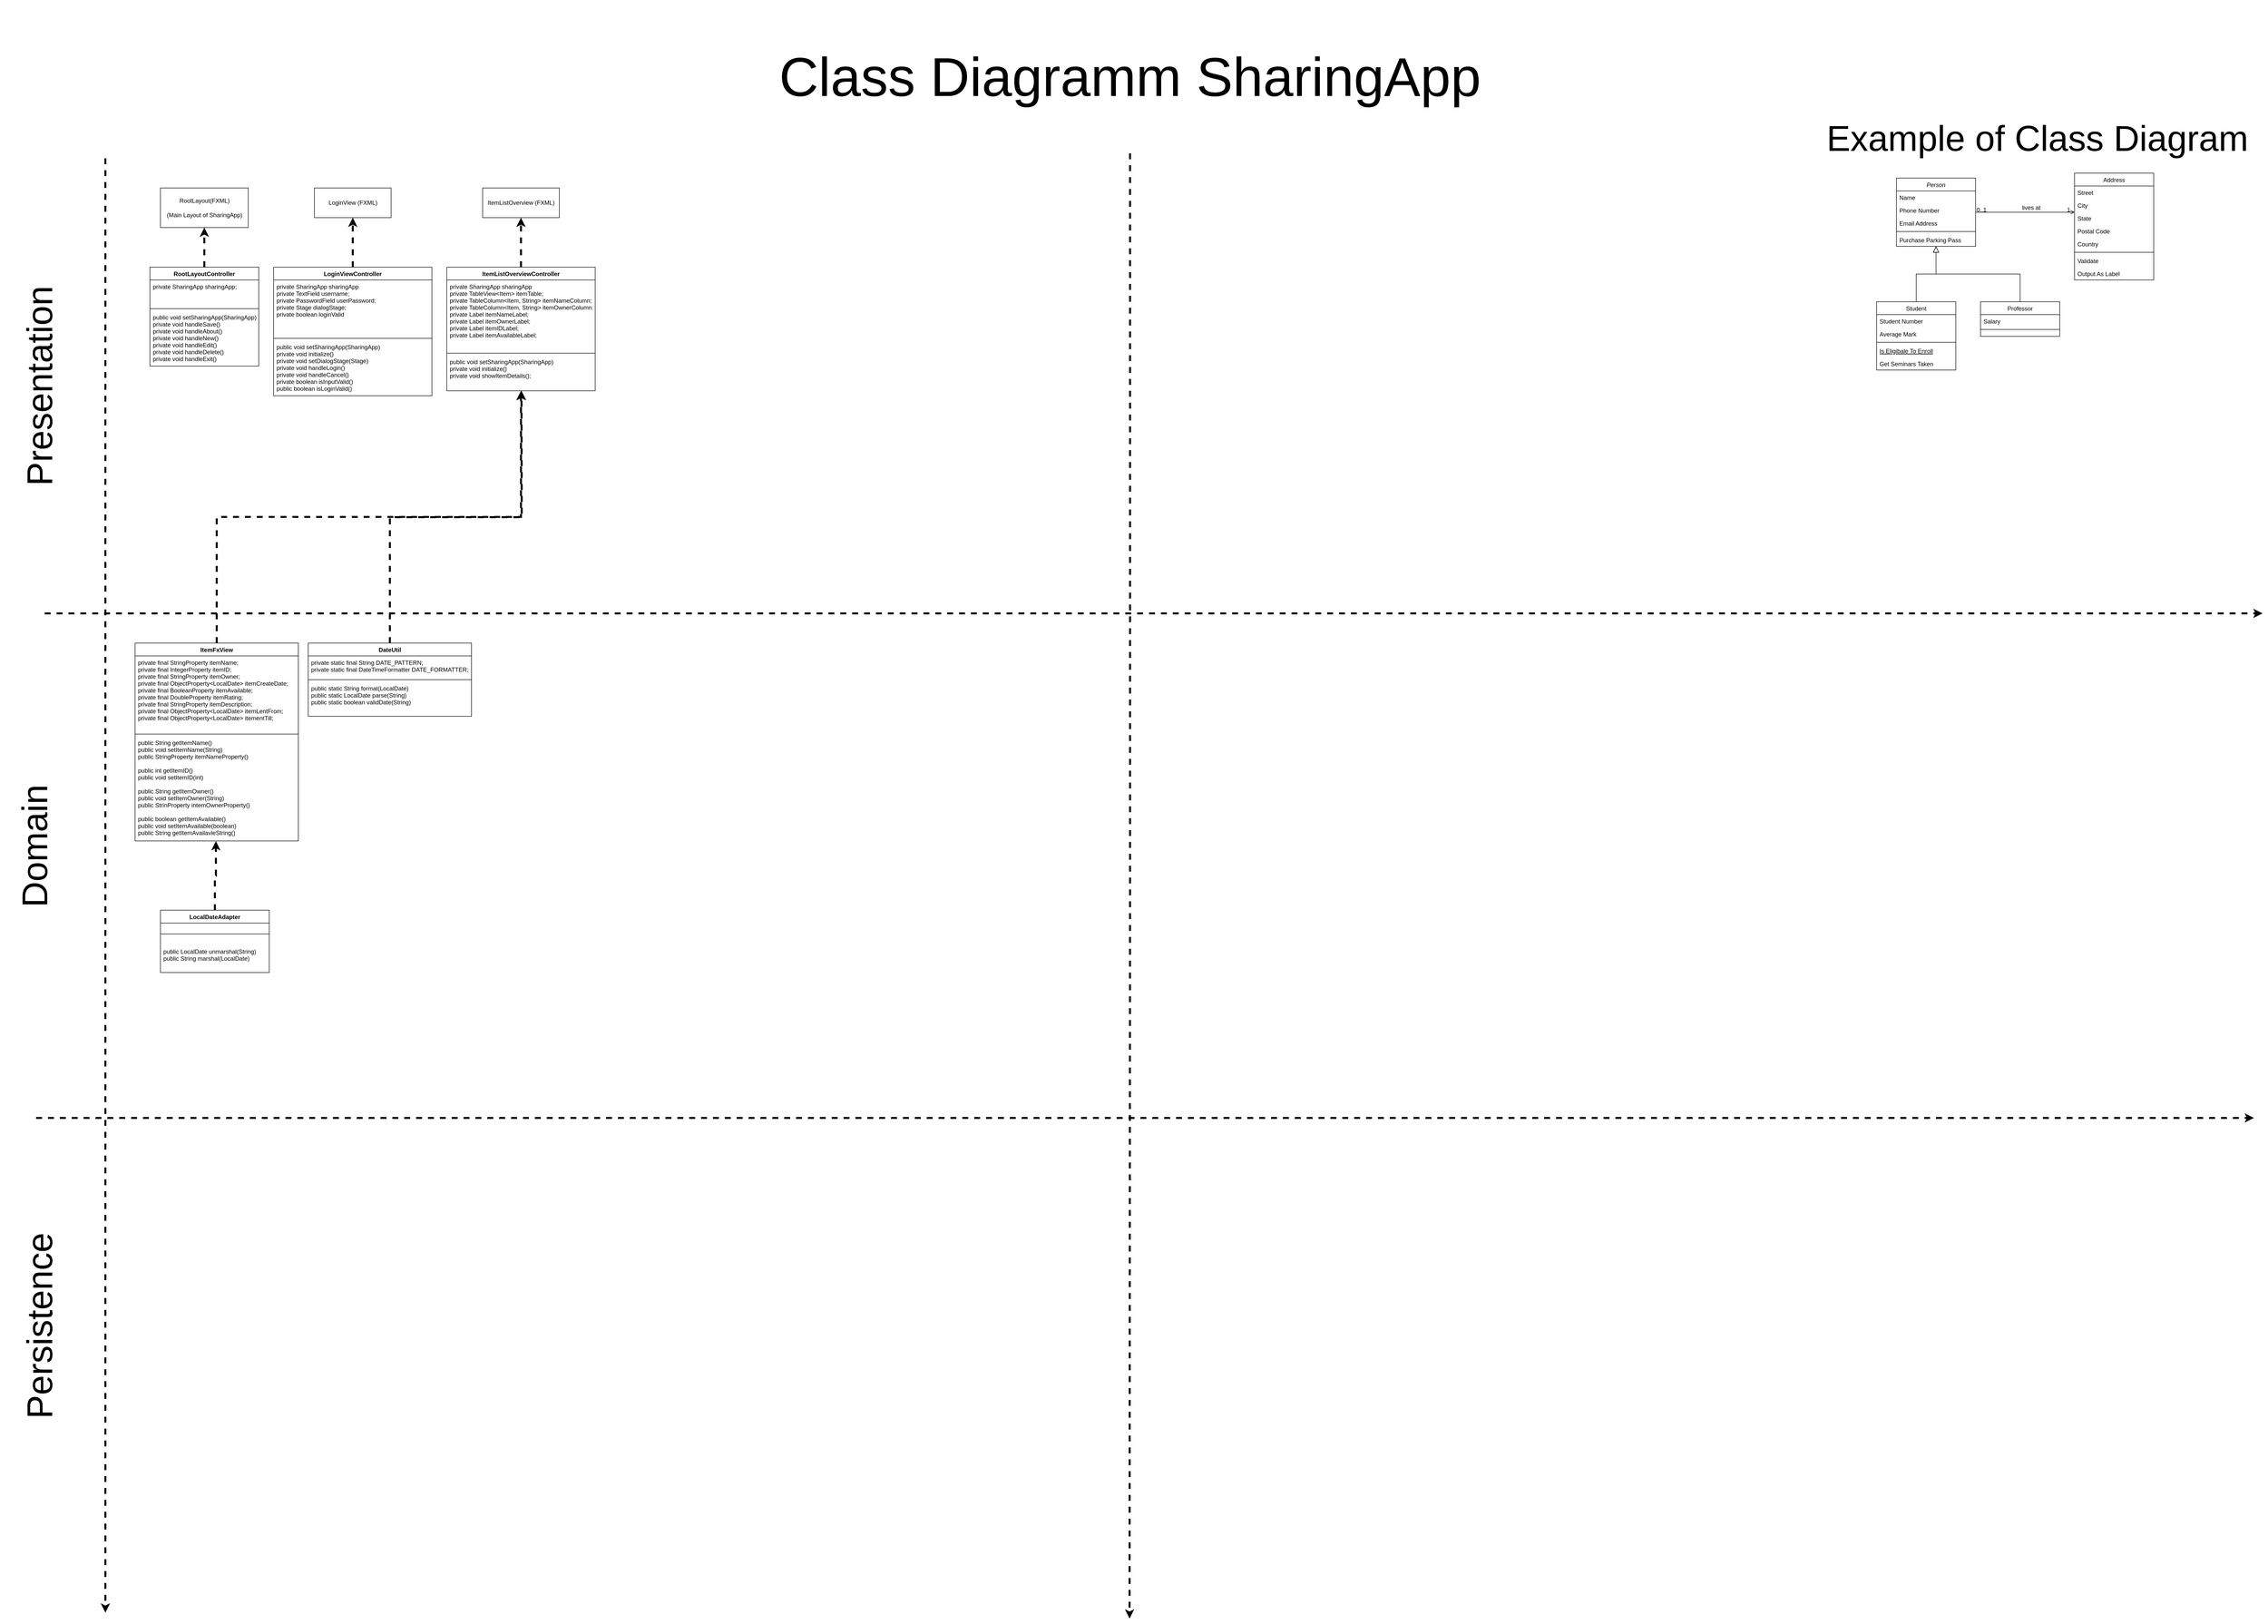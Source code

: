 <mxfile version="13.10.9" type="github">
  <diagram id="C5RBs43oDa-KdzZeNtuy" name="Page-1">
    <mxGraphModel dx="2844" dy="1766" grid="1" gridSize="10" guides="1" tooltips="1" connect="1" arrows="1" fold="1" page="1" pageScale="1" pageWidth="4681" pageHeight="3300" math="0" shadow="0">
      <root>
        <mxCell id="WIyWlLk6GJQsqaUBKTNV-0" />
        <mxCell id="WIyWlLk6GJQsqaUBKTNV-1" parent="WIyWlLk6GJQsqaUBKTNV-0" />
        <mxCell id="zkfFHV4jXpPFQw0GAbJ--0" value="Person" style="swimlane;fontStyle=2;align=center;verticalAlign=top;childLayout=stackLayout;horizontal=1;startSize=26;horizontalStack=0;resizeParent=1;resizeLast=0;collapsible=1;marginBottom=0;rounded=0;shadow=0;strokeWidth=1;" parent="WIyWlLk6GJQsqaUBKTNV-1" vertex="1">
          <mxGeometry x="3890" y="360" width="160" height="138" as="geometry">
            <mxRectangle x="230" y="140" width="160" height="26" as="alternateBounds" />
          </mxGeometry>
        </mxCell>
        <mxCell id="zkfFHV4jXpPFQw0GAbJ--1" value="Name" style="text;align=left;verticalAlign=top;spacingLeft=4;spacingRight=4;overflow=hidden;rotatable=0;points=[[0,0.5],[1,0.5]];portConstraint=eastwest;" parent="zkfFHV4jXpPFQw0GAbJ--0" vertex="1">
          <mxGeometry y="26" width="160" height="26" as="geometry" />
        </mxCell>
        <mxCell id="zkfFHV4jXpPFQw0GAbJ--2" value="Phone Number" style="text;align=left;verticalAlign=top;spacingLeft=4;spacingRight=4;overflow=hidden;rotatable=0;points=[[0,0.5],[1,0.5]];portConstraint=eastwest;rounded=0;shadow=0;html=0;" parent="zkfFHV4jXpPFQw0GAbJ--0" vertex="1">
          <mxGeometry y="52" width="160" height="26" as="geometry" />
        </mxCell>
        <mxCell id="zkfFHV4jXpPFQw0GAbJ--3" value="Email Address" style="text;align=left;verticalAlign=top;spacingLeft=4;spacingRight=4;overflow=hidden;rotatable=0;points=[[0,0.5],[1,0.5]];portConstraint=eastwest;rounded=0;shadow=0;html=0;" parent="zkfFHV4jXpPFQw0GAbJ--0" vertex="1">
          <mxGeometry y="78" width="160" height="26" as="geometry" />
        </mxCell>
        <mxCell id="zkfFHV4jXpPFQw0GAbJ--4" value="" style="line;html=1;strokeWidth=1;align=left;verticalAlign=middle;spacingTop=-1;spacingLeft=3;spacingRight=3;rotatable=0;labelPosition=right;points=[];portConstraint=eastwest;" parent="zkfFHV4jXpPFQw0GAbJ--0" vertex="1">
          <mxGeometry y="104" width="160" height="8" as="geometry" />
        </mxCell>
        <mxCell id="zkfFHV4jXpPFQw0GAbJ--5" value="Purchase Parking Pass" style="text;align=left;verticalAlign=top;spacingLeft=4;spacingRight=4;overflow=hidden;rotatable=0;points=[[0,0.5],[1,0.5]];portConstraint=eastwest;" parent="zkfFHV4jXpPFQw0GAbJ--0" vertex="1">
          <mxGeometry y="112" width="160" height="26" as="geometry" />
        </mxCell>
        <mxCell id="zkfFHV4jXpPFQw0GAbJ--6" value="Student" style="swimlane;fontStyle=0;align=center;verticalAlign=top;childLayout=stackLayout;horizontal=1;startSize=26;horizontalStack=0;resizeParent=1;resizeLast=0;collapsible=1;marginBottom=0;rounded=0;shadow=0;strokeWidth=1;" parent="WIyWlLk6GJQsqaUBKTNV-1" vertex="1">
          <mxGeometry x="3850" y="610" width="160" height="138" as="geometry">
            <mxRectangle x="130" y="380" width="160" height="26" as="alternateBounds" />
          </mxGeometry>
        </mxCell>
        <mxCell id="zkfFHV4jXpPFQw0GAbJ--7" value="Student Number" style="text;align=left;verticalAlign=top;spacingLeft=4;spacingRight=4;overflow=hidden;rotatable=0;points=[[0,0.5],[1,0.5]];portConstraint=eastwest;" parent="zkfFHV4jXpPFQw0GAbJ--6" vertex="1">
          <mxGeometry y="26" width="160" height="26" as="geometry" />
        </mxCell>
        <mxCell id="zkfFHV4jXpPFQw0GAbJ--8" value="Average Mark" style="text;align=left;verticalAlign=top;spacingLeft=4;spacingRight=4;overflow=hidden;rotatable=0;points=[[0,0.5],[1,0.5]];portConstraint=eastwest;rounded=0;shadow=0;html=0;" parent="zkfFHV4jXpPFQw0GAbJ--6" vertex="1">
          <mxGeometry y="52" width="160" height="26" as="geometry" />
        </mxCell>
        <mxCell id="zkfFHV4jXpPFQw0GAbJ--9" value="" style="line;html=1;strokeWidth=1;align=left;verticalAlign=middle;spacingTop=-1;spacingLeft=3;spacingRight=3;rotatable=0;labelPosition=right;points=[];portConstraint=eastwest;" parent="zkfFHV4jXpPFQw0GAbJ--6" vertex="1">
          <mxGeometry y="78" width="160" height="8" as="geometry" />
        </mxCell>
        <mxCell id="zkfFHV4jXpPFQw0GAbJ--10" value="Is Eligibale To Enroll" style="text;align=left;verticalAlign=top;spacingLeft=4;spacingRight=4;overflow=hidden;rotatable=0;points=[[0,0.5],[1,0.5]];portConstraint=eastwest;fontStyle=4" parent="zkfFHV4jXpPFQw0GAbJ--6" vertex="1">
          <mxGeometry y="86" width="160" height="26" as="geometry" />
        </mxCell>
        <mxCell id="zkfFHV4jXpPFQw0GAbJ--11" value="Get Seminars Taken" style="text;align=left;verticalAlign=top;spacingLeft=4;spacingRight=4;overflow=hidden;rotatable=0;points=[[0,0.5],[1,0.5]];portConstraint=eastwest;" parent="zkfFHV4jXpPFQw0GAbJ--6" vertex="1">
          <mxGeometry y="112" width="160" height="26" as="geometry" />
        </mxCell>
        <mxCell id="zkfFHV4jXpPFQw0GAbJ--12" value="" style="endArrow=block;endSize=10;endFill=0;shadow=0;strokeWidth=1;rounded=0;edgeStyle=elbowEdgeStyle;elbow=vertical;" parent="WIyWlLk6GJQsqaUBKTNV-1" source="zkfFHV4jXpPFQw0GAbJ--6" target="zkfFHV4jXpPFQw0GAbJ--0" edge="1">
          <mxGeometry width="160" relative="1" as="geometry">
            <mxPoint x="2340" y="153" as="sourcePoint" />
            <mxPoint x="2340" y="153" as="targetPoint" />
          </mxGeometry>
        </mxCell>
        <mxCell id="zkfFHV4jXpPFQw0GAbJ--13" value="Professor" style="swimlane;fontStyle=0;align=center;verticalAlign=top;childLayout=stackLayout;horizontal=1;startSize=26;horizontalStack=0;resizeParent=1;resizeLast=0;collapsible=1;marginBottom=0;rounded=0;shadow=0;strokeWidth=1;" parent="WIyWlLk6GJQsqaUBKTNV-1" vertex="1">
          <mxGeometry x="4060" y="610" width="160" height="70" as="geometry">
            <mxRectangle x="340" y="380" width="170" height="26" as="alternateBounds" />
          </mxGeometry>
        </mxCell>
        <mxCell id="zkfFHV4jXpPFQw0GAbJ--14" value="Salary" style="text;align=left;verticalAlign=top;spacingLeft=4;spacingRight=4;overflow=hidden;rotatable=0;points=[[0,0.5],[1,0.5]];portConstraint=eastwest;" parent="zkfFHV4jXpPFQw0GAbJ--13" vertex="1">
          <mxGeometry y="26" width="160" height="26" as="geometry" />
        </mxCell>
        <mxCell id="zkfFHV4jXpPFQw0GAbJ--15" value="" style="line;html=1;strokeWidth=1;align=left;verticalAlign=middle;spacingTop=-1;spacingLeft=3;spacingRight=3;rotatable=0;labelPosition=right;points=[];portConstraint=eastwest;" parent="zkfFHV4jXpPFQw0GAbJ--13" vertex="1">
          <mxGeometry y="52" width="160" height="8" as="geometry" />
        </mxCell>
        <mxCell id="zkfFHV4jXpPFQw0GAbJ--16" value="" style="endArrow=block;endSize=10;endFill=0;shadow=0;strokeWidth=1;rounded=0;edgeStyle=elbowEdgeStyle;elbow=vertical;" parent="WIyWlLk6GJQsqaUBKTNV-1" source="zkfFHV4jXpPFQw0GAbJ--13" target="zkfFHV4jXpPFQw0GAbJ--0" edge="1">
          <mxGeometry width="160" relative="1" as="geometry">
            <mxPoint x="2350" y="323" as="sourcePoint" />
            <mxPoint x="2450" y="221" as="targetPoint" />
          </mxGeometry>
        </mxCell>
        <mxCell id="zkfFHV4jXpPFQw0GAbJ--17" value="Address" style="swimlane;fontStyle=0;align=center;verticalAlign=top;childLayout=stackLayout;horizontal=1;startSize=26;horizontalStack=0;resizeParent=1;resizeLast=0;collapsible=1;marginBottom=0;rounded=0;shadow=0;strokeWidth=1;" parent="WIyWlLk6GJQsqaUBKTNV-1" vertex="1">
          <mxGeometry x="4250" y="350" width="160" height="216" as="geometry">
            <mxRectangle x="550" y="140" width="160" height="26" as="alternateBounds" />
          </mxGeometry>
        </mxCell>
        <mxCell id="zkfFHV4jXpPFQw0GAbJ--18" value="Street" style="text;align=left;verticalAlign=top;spacingLeft=4;spacingRight=4;overflow=hidden;rotatable=0;points=[[0,0.5],[1,0.5]];portConstraint=eastwest;" parent="zkfFHV4jXpPFQw0GAbJ--17" vertex="1">
          <mxGeometry y="26" width="160" height="26" as="geometry" />
        </mxCell>
        <mxCell id="zkfFHV4jXpPFQw0GAbJ--19" value="City" style="text;align=left;verticalAlign=top;spacingLeft=4;spacingRight=4;overflow=hidden;rotatable=0;points=[[0,0.5],[1,0.5]];portConstraint=eastwest;rounded=0;shadow=0;html=0;" parent="zkfFHV4jXpPFQw0GAbJ--17" vertex="1">
          <mxGeometry y="52" width="160" height="26" as="geometry" />
        </mxCell>
        <mxCell id="zkfFHV4jXpPFQw0GAbJ--20" value="State" style="text;align=left;verticalAlign=top;spacingLeft=4;spacingRight=4;overflow=hidden;rotatable=0;points=[[0,0.5],[1,0.5]];portConstraint=eastwest;rounded=0;shadow=0;html=0;" parent="zkfFHV4jXpPFQw0GAbJ--17" vertex="1">
          <mxGeometry y="78" width="160" height="26" as="geometry" />
        </mxCell>
        <mxCell id="zkfFHV4jXpPFQw0GAbJ--21" value="Postal Code" style="text;align=left;verticalAlign=top;spacingLeft=4;spacingRight=4;overflow=hidden;rotatable=0;points=[[0,0.5],[1,0.5]];portConstraint=eastwest;rounded=0;shadow=0;html=0;" parent="zkfFHV4jXpPFQw0GAbJ--17" vertex="1">
          <mxGeometry y="104" width="160" height="26" as="geometry" />
        </mxCell>
        <mxCell id="zkfFHV4jXpPFQw0GAbJ--22" value="Country" style="text;align=left;verticalAlign=top;spacingLeft=4;spacingRight=4;overflow=hidden;rotatable=0;points=[[0,0.5],[1,0.5]];portConstraint=eastwest;rounded=0;shadow=0;html=0;" parent="zkfFHV4jXpPFQw0GAbJ--17" vertex="1">
          <mxGeometry y="130" width="160" height="26" as="geometry" />
        </mxCell>
        <mxCell id="zkfFHV4jXpPFQw0GAbJ--23" value="" style="line;html=1;strokeWidth=1;align=left;verticalAlign=middle;spacingTop=-1;spacingLeft=3;spacingRight=3;rotatable=0;labelPosition=right;points=[];portConstraint=eastwest;" parent="zkfFHV4jXpPFQw0GAbJ--17" vertex="1">
          <mxGeometry y="156" width="160" height="8" as="geometry" />
        </mxCell>
        <mxCell id="zkfFHV4jXpPFQw0GAbJ--24" value="Validate" style="text;align=left;verticalAlign=top;spacingLeft=4;spacingRight=4;overflow=hidden;rotatable=0;points=[[0,0.5],[1,0.5]];portConstraint=eastwest;" parent="zkfFHV4jXpPFQw0GAbJ--17" vertex="1">
          <mxGeometry y="164" width="160" height="26" as="geometry" />
        </mxCell>
        <mxCell id="zkfFHV4jXpPFQw0GAbJ--25" value="Output As Label" style="text;align=left;verticalAlign=top;spacingLeft=4;spacingRight=4;overflow=hidden;rotatable=0;points=[[0,0.5],[1,0.5]];portConstraint=eastwest;" parent="zkfFHV4jXpPFQw0GAbJ--17" vertex="1">
          <mxGeometry y="190" width="160" height="26" as="geometry" />
        </mxCell>
        <mxCell id="zkfFHV4jXpPFQw0GAbJ--26" value="" style="endArrow=open;shadow=0;strokeWidth=1;rounded=0;endFill=1;edgeStyle=elbowEdgeStyle;elbow=vertical;" parent="WIyWlLk6GJQsqaUBKTNV-1" source="zkfFHV4jXpPFQw0GAbJ--0" target="zkfFHV4jXpPFQw0GAbJ--17" edge="1">
          <mxGeometry x="0.5" y="41" relative="1" as="geometry">
            <mxPoint x="2520" y="142" as="sourcePoint" />
            <mxPoint x="2680" y="142" as="targetPoint" />
            <mxPoint x="-40" y="32" as="offset" />
          </mxGeometry>
        </mxCell>
        <mxCell id="zkfFHV4jXpPFQw0GAbJ--27" value="0..1" style="resizable=0;align=left;verticalAlign=bottom;labelBackgroundColor=none;fontSize=12;" parent="zkfFHV4jXpPFQw0GAbJ--26" connectable="0" vertex="1">
          <mxGeometry x="-1" relative="1" as="geometry">
            <mxPoint y="4" as="offset" />
          </mxGeometry>
        </mxCell>
        <mxCell id="zkfFHV4jXpPFQw0GAbJ--28" value="1" style="resizable=0;align=right;verticalAlign=bottom;labelBackgroundColor=none;fontSize=12;" parent="zkfFHV4jXpPFQw0GAbJ--26" connectable="0" vertex="1">
          <mxGeometry x="1" relative="1" as="geometry">
            <mxPoint x="-7" y="4" as="offset" />
          </mxGeometry>
        </mxCell>
        <mxCell id="zkfFHV4jXpPFQw0GAbJ--29" value="lives at" style="text;html=1;resizable=0;points=[];;align=center;verticalAlign=middle;labelBackgroundColor=none;rounded=0;shadow=0;strokeWidth=1;fontSize=12;" parent="zkfFHV4jXpPFQw0GAbJ--26" vertex="1" connectable="0">
          <mxGeometry x="0.5" y="49" relative="1" as="geometry">
            <mxPoint x="-38" y="40" as="offset" />
          </mxGeometry>
        </mxCell>
        <mxCell id="n5gccMW1pTss9SRz3Ln8-4" style="edgeStyle=orthogonalEdgeStyle;rounded=0;orthogonalLoop=1;jettySize=auto;html=1;exitX=0.5;exitY=1;exitDx=0;exitDy=0;dashed=1;strokeWidth=4;" parent="WIyWlLk6GJQsqaUBKTNV-1" source="n5gccMW1pTss9SRz3Ln8-2" edge="1">
          <mxGeometry relative="1" as="geometry">
            <mxPoint x="2340" y="3272" as="targetPoint" />
          </mxGeometry>
        </mxCell>
        <mxCell id="n5gccMW1pTss9SRz3Ln8-2" value="&lt;font style=&quot;font-size: 110px&quot;&gt;Class Diagramm SharingApp&lt;/font&gt;" style="text;html=1;strokeColor=none;fillColor=none;align=center;verticalAlign=middle;whiteSpace=wrap;rounded=0;" parent="WIyWlLk6GJQsqaUBKTNV-1" vertex="1">
          <mxGeometry x="1531" width="1620" height="310" as="geometry" />
        </mxCell>
        <mxCell id="n5gccMW1pTss9SRz3Ln8-5" style="edgeStyle=orthogonalEdgeStyle;rounded=0;orthogonalLoop=1;jettySize=auto;html=1;dashed=1;strokeWidth=4;" parent="WIyWlLk6GJQsqaUBKTNV-1" edge="1">
          <mxGeometry relative="1" as="geometry">
            <mxPoint x="270" y="3260" as="targetPoint" />
            <mxPoint x="270" y="320" as="sourcePoint" />
          </mxGeometry>
        </mxCell>
        <mxCell id="n5gccMW1pTss9SRz3Ln8-6" value="&lt;div style=&quot;font-size: 72px&quot;&gt;&lt;font style=&quot;font-size: 72px&quot;&gt;Presentation&lt;/font&gt;&lt;/div&gt;" style="text;html=1;strokeColor=none;fillColor=none;align=center;verticalAlign=middle;whiteSpace=wrap;rounded=0;rotation=-90;" parent="WIyWlLk6GJQsqaUBKTNV-1" vertex="1">
          <mxGeometry x="-190" y="710" width="655" height="140" as="geometry" />
        </mxCell>
        <mxCell id="n5gccMW1pTss9SRz3Ln8-7" value="&lt;font style=&quot;font-size: 72px&quot;&gt;Domain&lt;/font&gt;" style="text;html=1;strokeColor=none;fillColor=none;align=center;verticalAlign=middle;whiteSpace=wrap;rounded=0;rotation=-90;" parent="WIyWlLk6GJQsqaUBKTNV-1" vertex="1">
          <mxGeometry x="-200" y="1640" width="655" height="140" as="geometry" />
        </mxCell>
        <mxCell id="n5gccMW1pTss9SRz3Ln8-8" value="&lt;font style=&quot;font-size: 72px&quot;&gt;Persistence&lt;/font&gt;" style="text;html=1;strokeColor=none;fillColor=none;align=center;verticalAlign=middle;whiteSpace=wrap;rounded=0;rotation=-90;" parent="WIyWlLk6GJQsqaUBKTNV-1" vertex="1">
          <mxGeometry x="-190" y="2610" width="655" height="140" as="geometry" />
        </mxCell>
        <mxCell id="n5gccMW1pTss9SRz3Ln8-10" style="edgeStyle=orthogonalEdgeStyle;rounded=0;orthogonalLoop=1;jettySize=auto;html=1;exitX=0.5;exitY=1;exitDx=0;exitDy=0;dashed=1;strokeWidth=4;" parent="WIyWlLk6GJQsqaUBKTNV-1" edge="1">
          <mxGeometry relative="1" as="geometry">
            <mxPoint x="4630" y="1240" as="targetPoint" />
            <mxPoint x="147.4" y="1240" as="sourcePoint" />
          </mxGeometry>
        </mxCell>
        <mxCell id="n5gccMW1pTss9SRz3Ln8-11" style="edgeStyle=orthogonalEdgeStyle;rounded=0;orthogonalLoop=1;jettySize=auto;html=1;exitX=0.5;exitY=1;exitDx=0;exitDy=0;dashed=1;strokeWidth=4;" parent="WIyWlLk6GJQsqaUBKTNV-1" edge="1">
          <mxGeometry relative="1" as="geometry">
            <mxPoint x="4612.6" y="2260" as="targetPoint" />
            <mxPoint x="130.0" y="2260" as="sourcePoint" />
          </mxGeometry>
        </mxCell>
        <mxCell id="n5gccMW1pTss9SRz3Ln8-21" style="edgeStyle=orthogonalEdgeStyle;rounded=0;orthogonalLoop=1;jettySize=auto;html=1;entryX=0.5;entryY=1;entryDx=0;entryDy=0;dashed=1;strokeWidth=4;" parent="WIyWlLk6GJQsqaUBKTNV-1" source="n5gccMW1pTss9SRz3Ln8-16" target="n5gccMW1pTss9SRz3Ln8-20" edge="1">
          <mxGeometry relative="1" as="geometry" />
        </mxCell>
        <mxCell id="n5gccMW1pTss9SRz3Ln8-16" value="LoginViewController" style="swimlane;fontStyle=1;align=center;verticalAlign=top;childLayout=stackLayout;horizontal=1;startSize=26;horizontalStack=0;resizeParent=1;resizeParentMax=0;resizeLast=0;collapsible=1;marginBottom=0;" parent="WIyWlLk6GJQsqaUBKTNV-1" vertex="1">
          <mxGeometry x="610" y="540" width="320" height="260" as="geometry" />
        </mxCell>
        <mxCell id="n5gccMW1pTss9SRz3Ln8-17" value="private SharingApp sharingApp&#xa;private TextField username;&#xa;private PasswordField userPassword;&#xa;private Stage dialogStage;&#xa;private boolean loginValid&#xa;" style="text;strokeColor=none;fillColor=none;align=left;verticalAlign=top;spacingLeft=4;spacingRight=4;overflow=hidden;rotatable=0;points=[[0,0.5],[1,0.5]];portConstraint=eastwest;" parent="n5gccMW1pTss9SRz3Ln8-16" vertex="1">
          <mxGeometry y="26" width="320" height="114" as="geometry" />
        </mxCell>
        <mxCell id="n5gccMW1pTss9SRz3Ln8-18" value="" style="line;strokeWidth=1;fillColor=none;align=left;verticalAlign=middle;spacingTop=-1;spacingLeft=3;spacingRight=3;rotatable=0;labelPosition=right;points=[];portConstraint=eastwest;" parent="n5gccMW1pTss9SRz3Ln8-16" vertex="1">
          <mxGeometry y="140" width="320" height="8" as="geometry" />
        </mxCell>
        <mxCell id="n5gccMW1pTss9SRz3Ln8-19" value="public void setSharingApp(SharingApp)&#xa;private void initialize()&#xa;private void setDialogStage(Stage)&#xa;private void handleLogin()&#xa;private void handleCancel()&#xa;private boolean isInputValid()&#xa;public boolean isLoginValid()&#xa;" style="text;strokeColor=none;fillColor=none;align=left;verticalAlign=top;spacingLeft=4;spacingRight=4;overflow=hidden;rotatable=0;points=[[0,0.5],[1,0.5]];portConstraint=eastwest;" parent="n5gccMW1pTss9SRz3Ln8-16" vertex="1">
          <mxGeometry y="148" width="320" height="112" as="geometry" />
        </mxCell>
        <mxCell id="n5gccMW1pTss9SRz3Ln8-20" value="LoginView (FXML)" style="html=1;" parent="WIyWlLk6GJQsqaUBKTNV-1" vertex="1">
          <mxGeometry x="692.5" y="380" width="155" height="60" as="geometry" />
        </mxCell>
        <mxCell id="n5gccMW1pTss9SRz3Ln8-27" style="edgeStyle=orthogonalEdgeStyle;rounded=0;orthogonalLoop=1;jettySize=auto;html=1;entryX=0.5;entryY=1;entryDx=0;entryDy=0;dashed=1;strokeWidth=4;" parent="WIyWlLk6GJQsqaUBKTNV-1" source="n5gccMW1pTss9SRz3Ln8-22" target="n5gccMW1pTss9SRz3Ln8-26" edge="1">
          <mxGeometry relative="1" as="geometry" />
        </mxCell>
        <mxCell id="n5gccMW1pTss9SRz3Ln8-22" value="RootLayoutController" style="swimlane;fontStyle=1;align=center;verticalAlign=top;childLayout=stackLayout;horizontal=1;startSize=26;horizontalStack=0;resizeParent=1;resizeParentMax=0;resizeLast=0;collapsible=1;marginBottom=0;" parent="WIyWlLk6GJQsqaUBKTNV-1" vertex="1">
          <mxGeometry x="360" y="540" width="220" height="200" as="geometry" />
        </mxCell>
        <mxCell id="n5gccMW1pTss9SRz3Ln8-23" value="private SharingApp sharingApp;" style="text;strokeColor=none;fillColor=none;align=left;verticalAlign=top;spacingLeft=4;spacingRight=4;overflow=hidden;rotatable=0;points=[[0,0.5],[1,0.5]];portConstraint=eastwest;" parent="n5gccMW1pTss9SRz3Ln8-22" vertex="1">
          <mxGeometry y="26" width="220" height="54" as="geometry" />
        </mxCell>
        <mxCell id="n5gccMW1pTss9SRz3Ln8-24" value="" style="line;strokeWidth=1;fillColor=none;align=left;verticalAlign=middle;spacingTop=-1;spacingLeft=3;spacingRight=3;rotatable=0;labelPosition=right;points=[];portConstraint=eastwest;" parent="n5gccMW1pTss9SRz3Ln8-22" vertex="1">
          <mxGeometry y="80" width="220" height="8" as="geometry" />
        </mxCell>
        <mxCell id="n5gccMW1pTss9SRz3Ln8-25" value="public void setSharingApp(SharingApp)&#xa;private void handleSave()&#xa;private void handleAbout()&#xa;private void handleNew()&#xa;private void handleEdit()&#xa;private void handleDelete()&#xa;private void handleExit()&#xa;" style="text;strokeColor=none;fillColor=none;align=left;verticalAlign=top;spacingLeft=4;spacingRight=4;overflow=hidden;rotatable=0;points=[[0,0.5],[1,0.5]];portConstraint=eastwest;" parent="n5gccMW1pTss9SRz3Ln8-22" vertex="1">
          <mxGeometry y="88" width="220" height="112" as="geometry" />
        </mxCell>
        <mxCell id="n5gccMW1pTss9SRz3Ln8-26" value="&lt;div&gt;RootLayout(FXML)&lt;/div&gt;&lt;div&gt;&lt;br&gt;&lt;/div&gt;(Main Layout of SharingApp)" style="html=1;" parent="WIyWlLk6GJQsqaUBKTNV-1" vertex="1">
          <mxGeometry x="381.25" y="380" width="177.5" height="80" as="geometry" />
        </mxCell>
        <mxCell id="n5gccMW1pTss9SRz3Ln8-28" value="&lt;font style=&quot;font-size: 72px&quot;&gt;Example of Class Diagram&lt;/font&gt;" style="text;html=1;strokeColor=none;fillColor=none;align=center;verticalAlign=middle;whiteSpace=wrap;rounded=0;" parent="WIyWlLk6GJQsqaUBKTNV-1" vertex="1">
          <mxGeometry x="3740" y="270" width="870" height="20" as="geometry" />
        </mxCell>
        <mxCell id="NbHTNahy-XvnpAPskr0h-0" value="ItemListOverview (FXML)" style="html=1;" parent="WIyWlLk6GJQsqaUBKTNV-1" vertex="1">
          <mxGeometry x="1032.5" y="380" width="155" height="60" as="geometry" />
        </mxCell>
        <mxCell id="NbHTNahy-XvnpAPskr0h-7" style="edgeStyle=orthogonalEdgeStyle;rounded=0;orthogonalLoop=1;jettySize=auto;html=1;entryX=0.5;entryY=1;entryDx=0;entryDy=0;dashed=1;strokeWidth=4;" parent="WIyWlLk6GJQsqaUBKTNV-1" source="NbHTNahy-XvnpAPskr0h-1" target="NbHTNahy-XvnpAPskr0h-0" edge="1">
          <mxGeometry relative="1" as="geometry" />
        </mxCell>
        <mxCell id="NbHTNahy-XvnpAPskr0h-1" value="ItemListOverviewController" style="swimlane;fontStyle=1;align=center;verticalAlign=top;childLayout=stackLayout;horizontal=1;startSize=26;horizontalStack=0;resizeParent=1;resizeParentMax=0;resizeLast=0;collapsible=1;marginBottom=0;" parent="WIyWlLk6GJQsqaUBKTNV-1" vertex="1">
          <mxGeometry x="960" y="540" width="300" height="250" as="geometry" />
        </mxCell>
        <mxCell id="NbHTNahy-XvnpAPskr0h-2" value="private SharingApp sharingApp&#xa;private TableView&lt;Item&gt; itemTable;&#xa;private TableColumn&lt;Item, String&gt; itemNameColumn;&#xa;private TableColumn&lt;Item, String&gt; itemOwnerColumn;&#xa;private Label itemNameLabel;&#xa;private Label itemOwnerLabel;&#xa;private Label itemIDLabel;&#xa;private Label itemAvailableLabel;&#xa;" style="text;strokeColor=none;fillColor=none;align=left;verticalAlign=top;spacingLeft=4;spacingRight=4;overflow=hidden;rotatable=0;points=[[0,0.5],[1,0.5]];portConstraint=eastwest;" parent="NbHTNahy-XvnpAPskr0h-1" vertex="1">
          <mxGeometry y="26" width="300" height="144" as="geometry" />
        </mxCell>
        <mxCell id="NbHTNahy-XvnpAPskr0h-3" value="" style="line;strokeWidth=1;fillColor=none;align=left;verticalAlign=middle;spacingTop=-1;spacingLeft=3;spacingRight=3;rotatable=0;labelPosition=right;points=[];portConstraint=eastwest;" parent="NbHTNahy-XvnpAPskr0h-1" vertex="1">
          <mxGeometry y="170" width="300" height="8" as="geometry" />
        </mxCell>
        <mxCell id="NbHTNahy-XvnpAPskr0h-4" value="public void setSharingApp(SharingApp)&#xa;private void initialize()&#xa;private void showItemDetails();&#xa;" style="text;strokeColor=none;fillColor=none;align=left;verticalAlign=top;spacingLeft=4;spacingRight=4;overflow=hidden;rotatable=0;points=[[0,0.5],[1,0.5]];portConstraint=eastwest;" parent="NbHTNahy-XvnpAPskr0h-1" vertex="1">
          <mxGeometry y="178" width="300" height="72" as="geometry" />
        </mxCell>
        <mxCell id="NbHTNahy-XvnpAPskr0h-13" style="edgeStyle=orthogonalEdgeStyle;rounded=0;orthogonalLoop=1;jettySize=auto;html=1;entryX=0.5;entryY=1;entryDx=0;entryDy=0;entryPerimeter=0;dashed=1;strokeColor=#000000;strokeWidth=4;" parent="WIyWlLk6GJQsqaUBKTNV-1" source="NbHTNahy-XvnpAPskr0h-8" target="NbHTNahy-XvnpAPskr0h-4" edge="1">
          <mxGeometry relative="1" as="geometry" />
        </mxCell>
        <mxCell id="NbHTNahy-XvnpAPskr0h-8" value="ItemFxView" style="swimlane;fontStyle=1;align=center;verticalAlign=top;childLayout=stackLayout;horizontal=1;startSize=26;horizontalStack=0;resizeParent=1;resizeParentMax=0;resizeLast=0;collapsible=1;marginBottom=0;" parent="WIyWlLk6GJQsqaUBKTNV-1" vertex="1">
          <mxGeometry x="330" y="1300" width="330" height="400" as="geometry" />
        </mxCell>
        <mxCell id="NbHTNahy-XvnpAPskr0h-9" value="private final StringProperty itemName;&#xa;private final IntegerProperty itemID;&#xa;private final StringProperty itemOwner;&#xa;private final ObjectProperty&lt;LocalDate&gt; itemCreateDate;&#xa;private final BooleanProperty itemAvailable;&#xa;private final DoubleProperty itemRating;&#xa;private final StringProperty itemDescription;&#xa;private final ObjectProperty&lt;LocalDate&gt; itemLentFrom;&#xa;private final ObjectProperty&lt;LocalDate&gt; itementTill;&#xa;&#xa;&#xa;" style="text;strokeColor=none;fillColor=none;align=left;verticalAlign=top;spacingLeft=4;spacingRight=4;overflow=hidden;rotatable=0;points=[[0,0.5],[1,0.5]];portConstraint=eastwest;" parent="NbHTNahy-XvnpAPskr0h-8" vertex="1">
          <mxGeometry y="26" width="330" height="154" as="geometry" />
        </mxCell>
        <mxCell id="NbHTNahy-XvnpAPskr0h-10" value="" style="line;strokeWidth=1;fillColor=none;align=left;verticalAlign=middle;spacingTop=-1;spacingLeft=3;spacingRight=3;rotatable=0;labelPosition=right;points=[];portConstraint=eastwest;" parent="NbHTNahy-XvnpAPskr0h-8" vertex="1">
          <mxGeometry y="180" width="330" height="8" as="geometry" />
        </mxCell>
        <mxCell id="NbHTNahy-XvnpAPskr0h-11" value="public String getItemName()&#xa;public void setItemName(String)&#xa;public StringProperty itemNameProperty()&#xa;&#xa;public int getItemID()&#xa;public void setItemID(int)&#xa;&#xa;public String getItemOwner()&#xa;public void setItemOwner(String)&#xa;public StrinProperty intemOwnerProperty()&#xa;&#xa;public boolean getItemAvailable()&#xa;public void setItemAvailable(boolean)&#xa;public String getItemAvailavleString()&#xa;" style="text;strokeColor=none;fillColor=none;align=left;verticalAlign=top;spacingLeft=4;spacingRight=4;overflow=hidden;rotatable=0;points=[[0,0.5],[1,0.5]];portConstraint=eastwest;" parent="NbHTNahy-XvnpAPskr0h-8" vertex="1">
          <mxGeometry y="188" width="330" height="212" as="geometry" />
        </mxCell>
        <mxCell id="7Ww949HbS-oUmsPyWldI-4" style="edgeStyle=orthogonalEdgeStyle;rounded=0;orthogonalLoop=1;jettySize=auto;html=1;entryX=0.495;entryY=1.002;entryDx=0;entryDy=0;entryPerimeter=0;strokeWidth=4;dashed=1;" edge="1" parent="WIyWlLk6GJQsqaUBKTNV-1" source="7Ww949HbS-oUmsPyWldI-0" target="NbHTNahy-XvnpAPskr0h-11">
          <mxGeometry relative="1" as="geometry" />
        </mxCell>
        <mxCell id="7Ww949HbS-oUmsPyWldI-0" value="LocalDateAdapter" style="swimlane;fontStyle=1;align=center;verticalAlign=top;childLayout=stackLayout;horizontal=1;startSize=26;horizontalStack=0;resizeParent=1;resizeParentMax=0;resizeLast=0;collapsible=1;marginBottom=0;" vertex="1" parent="WIyWlLk6GJQsqaUBKTNV-1">
          <mxGeometry x="381.25" y="1840" width="220" height="126" as="geometry" />
        </mxCell>
        <mxCell id="7Ww949HbS-oUmsPyWldI-2" value="" style="line;strokeWidth=1;fillColor=none;align=left;verticalAlign=middle;spacingTop=-1;spacingLeft=3;spacingRight=3;rotatable=0;labelPosition=right;points=[];portConstraint=eastwest;" vertex="1" parent="7Ww949HbS-oUmsPyWldI-0">
          <mxGeometry y="26" width="220" height="44" as="geometry" />
        </mxCell>
        <mxCell id="7Ww949HbS-oUmsPyWldI-3" value="public LocalDate unmarshal(String)&#xa;public String marshal(LocalDate)&#xa;" style="text;strokeColor=none;fillColor=none;align=left;verticalAlign=top;spacingLeft=4;spacingRight=4;overflow=hidden;rotatable=0;points=[[0,0.5],[1,0.5]];portConstraint=eastwest;" vertex="1" parent="7Ww949HbS-oUmsPyWldI-0">
          <mxGeometry y="70" width="220" height="56" as="geometry" />
        </mxCell>
        <mxCell id="7Ww949HbS-oUmsPyWldI-9" style="edgeStyle=orthogonalEdgeStyle;rounded=0;orthogonalLoop=1;jettySize=auto;html=1;dashed=1;strokeWidth=4;exitX=0.5;exitY=0;exitDx=0;exitDy=0;" edge="1" parent="WIyWlLk6GJQsqaUBKTNV-1" source="7Ww949HbS-oUmsPyWldI-5">
          <mxGeometry relative="1" as="geometry">
            <mxPoint x="1111" y="790" as="targetPoint" />
          </mxGeometry>
        </mxCell>
        <mxCell id="7Ww949HbS-oUmsPyWldI-5" value="DateUtil" style="swimlane;fontStyle=1;align=center;verticalAlign=top;childLayout=stackLayout;horizontal=1;startSize=26;horizontalStack=0;resizeParent=1;resizeParentMax=0;resizeLast=0;collapsible=1;marginBottom=0;" vertex="1" parent="WIyWlLk6GJQsqaUBKTNV-1">
          <mxGeometry x="680" y="1300" width="330" height="148" as="geometry" />
        </mxCell>
        <mxCell id="7Ww949HbS-oUmsPyWldI-6" value="private static final String DATE_PATTERN;&#xa;private static final DateTimeFormatter DATE_FORMATTER;&#xa;&#xa;" style="text;strokeColor=none;fillColor=none;align=left;verticalAlign=top;spacingLeft=4;spacingRight=4;overflow=hidden;rotatable=0;points=[[0,0.5],[1,0.5]];portConstraint=eastwest;" vertex="1" parent="7Ww949HbS-oUmsPyWldI-5">
          <mxGeometry y="26" width="330" height="44" as="geometry" />
        </mxCell>
        <mxCell id="7Ww949HbS-oUmsPyWldI-7" value="" style="line;strokeWidth=1;fillColor=none;align=left;verticalAlign=middle;spacingTop=-1;spacingLeft=3;spacingRight=3;rotatable=0;labelPosition=right;points=[];portConstraint=eastwest;" vertex="1" parent="7Ww949HbS-oUmsPyWldI-5">
          <mxGeometry y="70" width="330" height="8" as="geometry" />
        </mxCell>
        <mxCell id="7Ww949HbS-oUmsPyWldI-8" value="public static String format(LocalDate)&#xa;public static LocalDate parse(String)&#xa;public static boolean validDate(String)&#xa;&#xa;" style="text;strokeColor=none;fillColor=none;align=left;verticalAlign=top;spacingLeft=4;spacingRight=4;overflow=hidden;rotatable=0;points=[[0,0.5],[1,0.5]];portConstraint=eastwest;" vertex="1" parent="7Ww949HbS-oUmsPyWldI-5">
          <mxGeometry y="78" width="330" height="70" as="geometry" />
        </mxCell>
      </root>
    </mxGraphModel>
  </diagram>
</mxfile>
